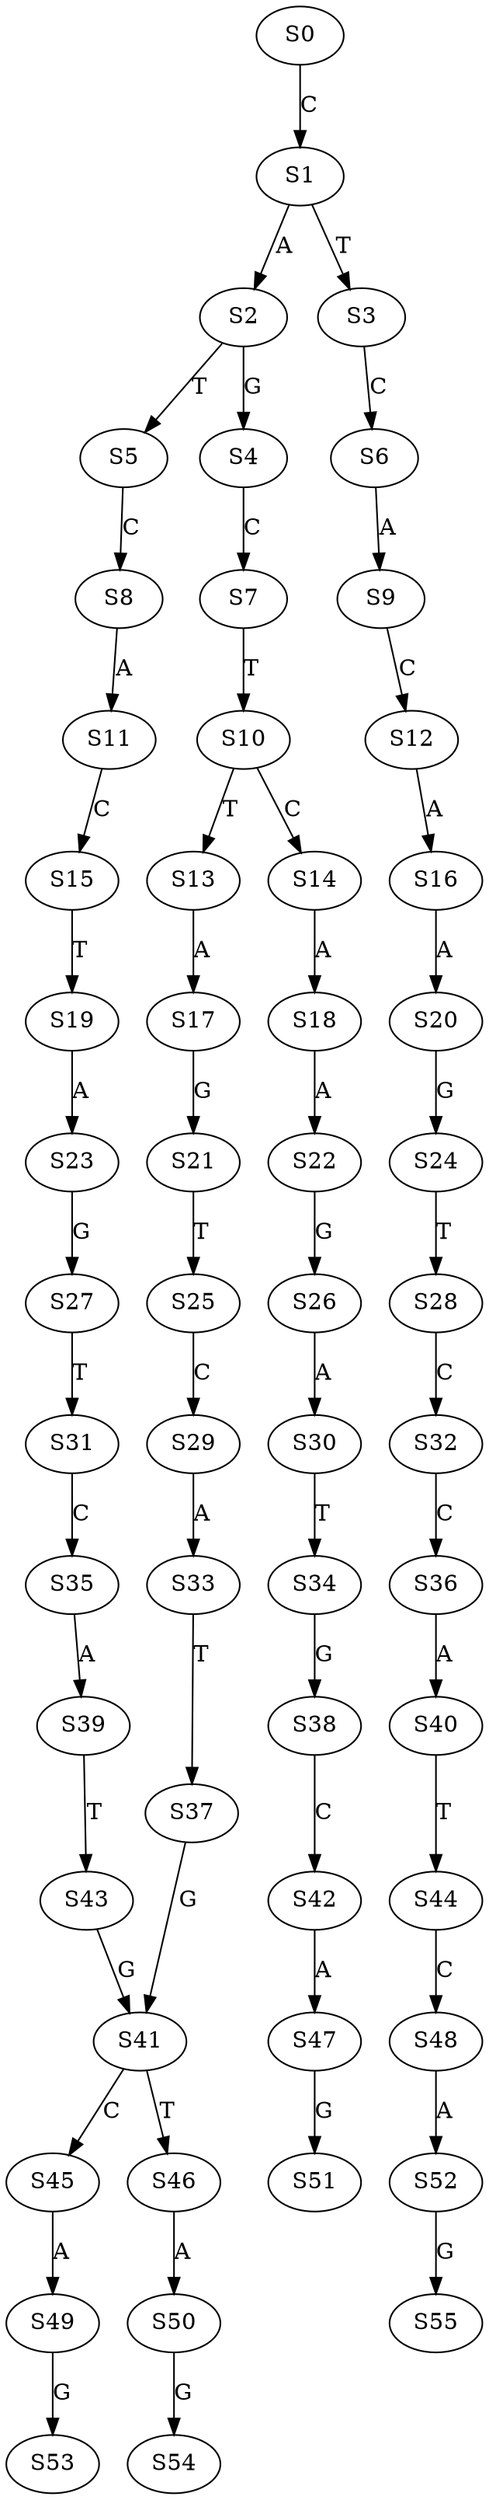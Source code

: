 strict digraph  {
	S0 -> S1 [ label = C ];
	S1 -> S2 [ label = A ];
	S1 -> S3 [ label = T ];
	S2 -> S4 [ label = G ];
	S2 -> S5 [ label = T ];
	S3 -> S6 [ label = C ];
	S4 -> S7 [ label = C ];
	S5 -> S8 [ label = C ];
	S6 -> S9 [ label = A ];
	S7 -> S10 [ label = T ];
	S8 -> S11 [ label = A ];
	S9 -> S12 [ label = C ];
	S10 -> S13 [ label = T ];
	S10 -> S14 [ label = C ];
	S11 -> S15 [ label = C ];
	S12 -> S16 [ label = A ];
	S13 -> S17 [ label = A ];
	S14 -> S18 [ label = A ];
	S15 -> S19 [ label = T ];
	S16 -> S20 [ label = A ];
	S17 -> S21 [ label = G ];
	S18 -> S22 [ label = A ];
	S19 -> S23 [ label = A ];
	S20 -> S24 [ label = G ];
	S21 -> S25 [ label = T ];
	S22 -> S26 [ label = G ];
	S23 -> S27 [ label = G ];
	S24 -> S28 [ label = T ];
	S25 -> S29 [ label = C ];
	S26 -> S30 [ label = A ];
	S27 -> S31 [ label = T ];
	S28 -> S32 [ label = C ];
	S29 -> S33 [ label = A ];
	S30 -> S34 [ label = T ];
	S31 -> S35 [ label = C ];
	S32 -> S36 [ label = C ];
	S33 -> S37 [ label = T ];
	S34 -> S38 [ label = G ];
	S35 -> S39 [ label = A ];
	S36 -> S40 [ label = A ];
	S37 -> S41 [ label = G ];
	S38 -> S42 [ label = C ];
	S39 -> S43 [ label = T ];
	S40 -> S44 [ label = T ];
	S41 -> S45 [ label = C ];
	S41 -> S46 [ label = T ];
	S42 -> S47 [ label = A ];
	S43 -> S41 [ label = G ];
	S44 -> S48 [ label = C ];
	S45 -> S49 [ label = A ];
	S46 -> S50 [ label = A ];
	S47 -> S51 [ label = G ];
	S48 -> S52 [ label = A ];
	S49 -> S53 [ label = G ];
	S50 -> S54 [ label = G ];
	S52 -> S55 [ label = G ];
}
